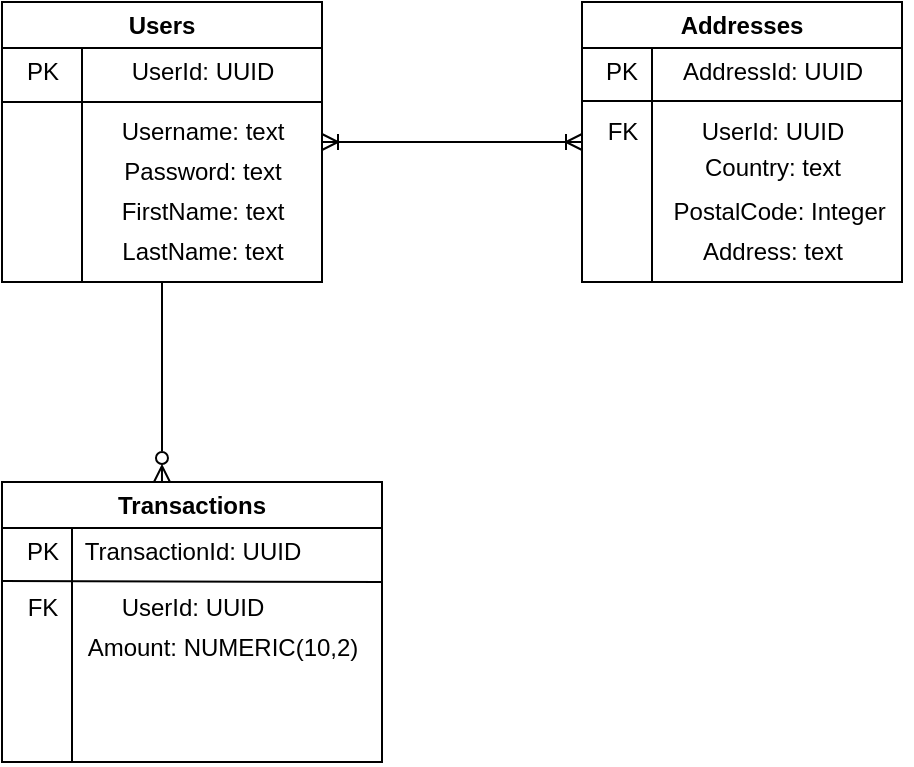<mxfile version="26.1.1">
  <diagram name="Page-1" id="ptcdV4iPr8Qt-zj1wRM2">
    <mxGraphModel dx="581" dy="392" grid="1" gridSize="10" guides="1" tooltips="1" connect="1" arrows="1" fold="1" page="1" pageScale="1" pageWidth="850" pageHeight="1100" math="0" shadow="0">
      <root>
        <mxCell id="0" />
        <mxCell id="1" parent="0" />
        <mxCell id="5UxNmBTP3Ztt49pQKL5J-40" value="" style="endArrow=none;html=1;rounded=0;exitX=0.25;exitY=1;exitDx=0;exitDy=0;entryX=0.25;entryY=0;entryDx=0;entryDy=0;" parent="1" source="5UxNmBTP3Ztt49pQKL5J-38" target="5UxNmBTP3Ztt49pQKL5J-38" edge="1">
          <mxGeometry width="50" height="50" relative="1" as="geometry">
            <mxPoint x="360" y="160" as="sourcePoint" />
            <mxPoint x="410" y="110" as="targetPoint" />
          </mxGeometry>
        </mxCell>
        <mxCell id="5UxNmBTP3Ztt49pQKL5J-38" value="Users" style="swimlane;whiteSpace=wrap;html=1;strokeWidth=1;perimeterSpacing=0;swimlaneLine=1;rounded=0;" parent="1" vertex="1">
          <mxGeometry x="80" y="40" width="160" height="140" as="geometry" />
        </mxCell>
        <mxCell id="5UxNmBTP3Ztt49pQKL5J-42" value="UserId: UUID" style="text;html=1;align=center;verticalAlign=middle;resizable=0;points=[];autosize=1;strokeColor=none;fillColor=none;" parent="5UxNmBTP3Ztt49pQKL5J-38" vertex="1">
          <mxGeometry x="55" y="20" width="90" height="30" as="geometry" />
        </mxCell>
        <mxCell id="5UxNmBTP3Ztt49pQKL5J-43" value="PK" style="text;html=1;align=center;verticalAlign=middle;resizable=0;points=[];autosize=1;strokeColor=none;fillColor=none;" parent="5UxNmBTP3Ztt49pQKL5J-38" vertex="1">
          <mxGeometry y="20" width="40" height="30" as="geometry" />
        </mxCell>
        <mxCell id="5UxNmBTP3Ztt49pQKL5J-45" value="Username: text" style="text;html=1;align=center;verticalAlign=middle;resizable=0;points=[];autosize=1;strokeColor=none;fillColor=none;" parent="5UxNmBTP3Ztt49pQKL5J-38" vertex="1">
          <mxGeometry x="50" y="50" width="100" height="30" as="geometry" />
        </mxCell>
        <mxCell id="5UxNmBTP3Ztt49pQKL5J-46" value="Password: text" style="text;html=1;align=center;verticalAlign=middle;resizable=0;points=[];autosize=1;strokeColor=none;fillColor=none;" parent="5UxNmBTP3Ztt49pQKL5J-38" vertex="1">
          <mxGeometry x="50" y="70" width="100" height="30" as="geometry" />
        </mxCell>
        <mxCell id="5UxNmBTP3Ztt49pQKL5J-47" value="FirstName: text" style="text;html=1;align=center;verticalAlign=middle;resizable=0;points=[];autosize=1;strokeColor=none;fillColor=none;" parent="5UxNmBTP3Ztt49pQKL5J-38" vertex="1">
          <mxGeometry x="50" y="90" width="100" height="30" as="geometry" />
        </mxCell>
        <mxCell id="5UxNmBTP3Ztt49pQKL5J-48" value="LastName: text" style="text;html=1;align=center;verticalAlign=middle;resizable=0;points=[];autosize=1;strokeColor=none;fillColor=none;" parent="5UxNmBTP3Ztt49pQKL5J-38" vertex="1">
          <mxGeometry x="50" y="110" width="100" height="30" as="geometry" />
        </mxCell>
        <mxCell id="5UxNmBTP3Ztt49pQKL5J-44" value="" style="endArrow=none;html=1;rounded=0;" parent="1" edge="1">
          <mxGeometry width="50" height="50" relative="1" as="geometry">
            <mxPoint x="80" y="90" as="sourcePoint" />
            <mxPoint x="240" y="90" as="targetPoint" />
          </mxGeometry>
        </mxCell>
        <mxCell id="5UxNmBTP3Ztt49pQKL5J-49" value="Addresses" style="swimlane;whiteSpace=wrap;html=1;strokeWidth=1;perimeterSpacing=0;swimlaneLine=1;rounded=0;fillColor=default;" parent="1" vertex="1">
          <mxGeometry x="370" y="40" width="160" height="140" as="geometry" />
        </mxCell>
        <mxCell id="5UxNmBTP3Ztt49pQKL5J-57" value="" style="endArrow=none;html=1;rounded=0;" parent="5UxNmBTP3Ztt49pQKL5J-49" edge="1">
          <mxGeometry width="50" height="50" relative="1" as="geometry">
            <mxPoint x="35" y="140" as="sourcePoint" />
            <mxPoint x="35" y="22.5" as="targetPoint" />
          </mxGeometry>
        </mxCell>
        <mxCell id="5UxNmBTP3Ztt49pQKL5J-56" value="" style="endArrow=none;html=1;rounded=0;" parent="5UxNmBTP3Ztt49pQKL5J-49" edge="1">
          <mxGeometry width="50" height="50" relative="1" as="geometry">
            <mxPoint y="49.52" as="sourcePoint" />
            <mxPoint x="160" y="49.52" as="targetPoint" />
          </mxGeometry>
        </mxCell>
        <mxCell id="ByeBDG1ME2pxpvsTMO9L-6" value="PK" style="text;html=1;align=center;verticalAlign=middle;whiteSpace=wrap;rounded=0;" parent="5UxNmBTP3Ztt49pQKL5J-49" vertex="1">
          <mxGeometry y="20" width="40" height="30" as="geometry" />
        </mxCell>
        <mxCell id="ByeBDG1ME2pxpvsTMO9L-7" value="AddressId: UUID" style="text;html=1;align=center;verticalAlign=middle;resizable=0;points=[];autosize=1;strokeColor=none;fillColor=none;" parent="5UxNmBTP3Ztt49pQKL5J-49" vertex="1">
          <mxGeometry x="40" y="20" width="110" height="30" as="geometry" />
        </mxCell>
        <mxCell id="ByeBDG1ME2pxpvsTMO9L-9" value="UserId: UUID" style="text;html=1;align=center;verticalAlign=middle;resizable=0;points=[];autosize=1;strokeColor=none;fillColor=none;" parent="5UxNmBTP3Ztt49pQKL5J-49" vertex="1">
          <mxGeometry x="50" y="50" width="90" height="30" as="geometry" />
        </mxCell>
        <mxCell id="ByeBDG1ME2pxpvsTMO9L-8" value="FK" style="text;html=1;align=center;verticalAlign=middle;resizable=0;points=[];autosize=1;strokeColor=none;fillColor=none;" parent="5UxNmBTP3Ztt49pQKL5J-49" vertex="1">
          <mxGeometry y="50" width="40" height="30" as="geometry" />
        </mxCell>
        <mxCell id="ByeBDG1ME2pxpvsTMO9L-10" value="Country: text" style="text;html=1;align=center;verticalAlign=middle;resizable=0;points=[];autosize=1;strokeColor=none;fillColor=none;" parent="5UxNmBTP3Ztt49pQKL5J-49" vertex="1">
          <mxGeometry x="50" y="68" width="90" height="30" as="geometry" />
        </mxCell>
        <mxCell id="ByeBDG1ME2pxpvsTMO9L-11" value="PostalCode: Integer&amp;nbsp;" style="text;html=1;align=center;verticalAlign=middle;resizable=0;points=[];autosize=1;strokeColor=none;fillColor=none;" parent="5UxNmBTP3Ztt49pQKL5J-49" vertex="1">
          <mxGeometry x="35" y="90" width="130" height="30" as="geometry" />
        </mxCell>
        <mxCell id="ByeBDG1ME2pxpvsTMO9L-13" value="Address: text" style="text;html=1;align=center;verticalAlign=middle;resizable=0;points=[];autosize=1;strokeColor=none;fillColor=none;" parent="5UxNmBTP3Ztt49pQKL5J-49" vertex="1">
          <mxGeometry x="50" y="110" width="90" height="30" as="geometry" />
        </mxCell>
        <mxCell id="ByeBDG1ME2pxpvsTMO9L-1" value="Transactions" style="swimlane;whiteSpace=wrap;html=1;strokeWidth=1;perimeterSpacing=0;swimlaneLine=1;rounded=0;fillColor=default;" parent="1" vertex="1">
          <mxGeometry x="80" y="280" width="190" height="140" as="geometry" />
        </mxCell>
        <mxCell id="ByeBDG1ME2pxpvsTMO9L-2" value="" style="endArrow=none;html=1;rounded=0;exitX=0.25;exitY=1;exitDx=0;exitDy=0;" parent="ByeBDG1ME2pxpvsTMO9L-1" edge="1">
          <mxGeometry width="50" height="50" relative="1" as="geometry">
            <mxPoint x="35" y="140" as="sourcePoint" />
            <mxPoint x="35" y="22.5" as="targetPoint" />
          </mxGeometry>
        </mxCell>
        <mxCell id="ByeBDG1ME2pxpvsTMO9L-3" value="" style="endArrow=none;html=1;rounded=0;" parent="ByeBDG1ME2pxpvsTMO9L-1" edge="1">
          <mxGeometry width="50" height="50" relative="1" as="geometry">
            <mxPoint y="49.52" as="sourcePoint" />
            <mxPoint x="190" y="50" as="targetPoint" />
          </mxGeometry>
        </mxCell>
        <mxCell id="MMdD6pfrjAhW9f9Fqrhg-2" value="PK" style="text;html=1;align=center;verticalAlign=middle;resizable=0;points=[];autosize=1;strokeColor=none;fillColor=none;" vertex="1" parent="ByeBDG1ME2pxpvsTMO9L-1">
          <mxGeometry y="20" width="40" height="30" as="geometry" />
        </mxCell>
        <mxCell id="MMdD6pfrjAhW9f9Fqrhg-3" value="TransactionId: UUID" style="text;html=1;align=center;verticalAlign=middle;resizable=0;points=[];autosize=1;strokeColor=none;fillColor=none;" vertex="1" parent="ByeBDG1ME2pxpvsTMO9L-1">
          <mxGeometry x="30" y="20" width="130" height="30" as="geometry" />
        </mxCell>
        <mxCell id="MMdD6pfrjAhW9f9Fqrhg-5" value="UserId: UUID" style="text;html=1;align=center;verticalAlign=middle;resizable=0;points=[];autosize=1;strokeColor=none;fillColor=none;" vertex="1" parent="ByeBDG1ME2pxpvsTMO9L-1">
          <mxGeometry x="50" y="48" width="90" height="30" as="geometry" />
        </mxCell>
        <mxCell id="MMdD6pfrjAhW9f9Fqrhg-6" value="Amount: NUMERIC(10,2)" style="text;html=1;align=center;verticalAlign=middle;resizable=0;points=[];autosize=1;strokeColor=none;fillColor=none;" vertex="1" parent="ByeBDG1ME2pxpvsTMO9L-1">
          <mxGeometry x="30" y="68" width="160" height="30" as="geometry" />
        </mxCell>
        <mxCell id="MMdD6pfrjAhW9f9Fqrhg-1" style="rounded=0;orthogonalLoop=1;jettySize=auto;html=1;endArrow=ERoneToMany;endFill=0;startArrow=ERoneToMany;startFill=0;" edge="1" parent="1">
          <mxGeometry relative="1" as="geometry">
            <mxPoint x="240" y="110" as="sourcePoint" />
            <mxPoint x="370" y="110" as="targetPoint" />
          </mxGeometry>
        </mxCell>
        <mxCell id="MMdD6pfrjAhW9f9Fqrhg-4" value="FK" style="text;html=1;align=center;verticalAlign=middle;resizable=0;points=[];autosize=1;strokeColor=none;fillColor=none;" vertex="1" parent="1">
          <mxGeometry x="80" y="328" width="40" height="30" as="geometry" />
        </mxCell>
        <mxCell id="MMdD6pfrjAhW9f9Fqrhg-8" style="edgeStyle=orthogonalEdgeStyle;rounded=0;orthogonalLoop=1;jettySize=auto;html=1;entryX=0.421;entryY=0;entryDx=0;entryDy=0;entryPerimeter=0;endArrow=ERzeroToMany;endFill=0;" edge="1" parent="1" source="5UxNmBTP3Ztt49pQKL5J-38" target="ByeBDG1ME2pxpvsTMO9L-1">
          <mxGeometry relative="1" as="geometry" />
        </mxCell>
      </root>
    </mxGraphModel>
  </diagram>
</mxfile>
